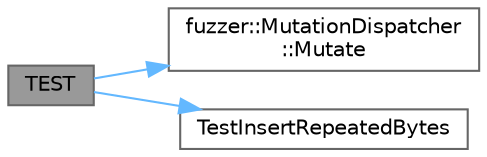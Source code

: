 digraph "TEST"
{
 // LATEX_PDF_SIZE
  bgcolor="transparent";
  edge [fontname=Helvetica,fontsize=10,labelfontname=Helvetica,labelfontsize=10];
  node [fontname=Helvetica,fontsize=10,shape=box,height=0.2,width=0.4];
  rankdir="LR";
  Node1 [id="Node000001",label="TEST",height=0.2,width=0.4,color="gray40", fillcolor="grey60", style="filled", fontcolor="black",tooltip=" "];
  Node1 -> Node2 [id="edge1_Node000001_Node000002",color="steelblue1",style="solid",tooltip=" "];
  Node2 [id="Node000002",label="fuzzer::MutationDispatcher\l::Mutate",height=0.2,width=0.4,color="grey40", fillcolor="white", style="filled",URL="$classfuzzer_1_1_mutation_dispatcher.html#afa4f730fc79863d8b145b5ba0dea19f5",tooltip=" "];
  Node1 -> Node3 [id="edge2_Node000001_Node000003",color="steelblue1",style="solid",tooltip=" "];
  Node3 [id="Node000003",label="TestInsertRepeatedBytes",height=0.2,width=0.4,color="grey40", fillcolor="white", style="filled",URL="$_fuzzer_unittest_8cpp.html#aa63b636a8c4dd5b713d1cb9c0790bf0c",tooltip=" "];
}
